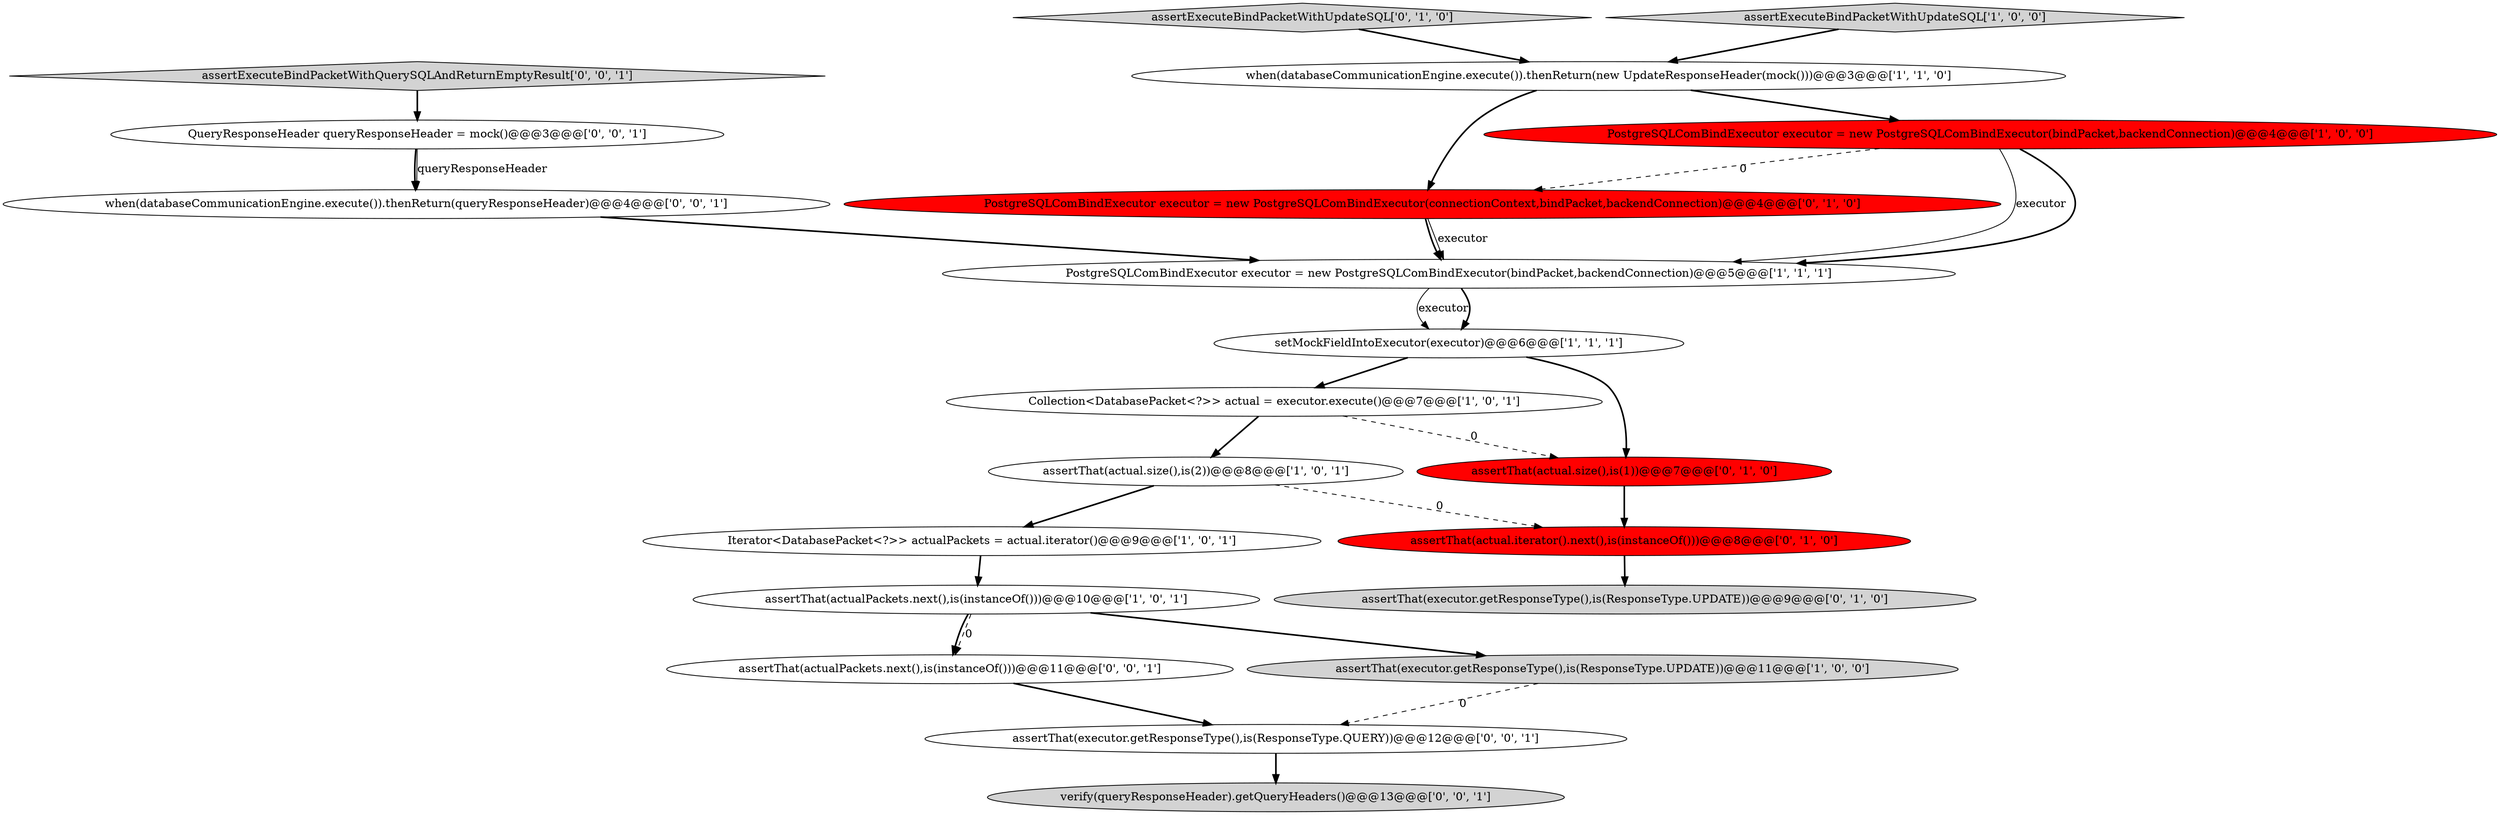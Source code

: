 digraph {
14 [style = filled, label = "assertThat(executor.getResponseType(),is(ResponseType.UPDATE))@@@9@@@['0', '1', '0']", fillcolor = lightgray, shape = ellipse image = "AAA0AAABBB2BBB"];
0 [style = filled, label = "when(databaseCommunicationEngine.execute()).thenReturn(new UpdateResponseHeader(mock()))@@@3@@@['1', '1', '0']", fillcolor = white, shape = ellipse image = "AAA0AAABBB1BBB"];
3 [style = filled, label = "Collection<DatabasePacket<?>> actual = executor.execute()@@@7@@@['1', '0', '1']", fillcolor = white, shape = ellipse image = "AAA0AAABBB1BBB"];
20 [style = filled, label = "assertThat(executor.getResponseType(),is(ResponseType.QUERY))@@@12@@@['0', '0', '1']", fillcolor = white, shape = ellipse image = "AAA0AAABBB3BBB"];
17 [style = filled, label = "assertThat(actualPackets.next(),is(instanceOf()))@@@11@@@['0', '0', '1']", fillcolor = white, shape = ellipse image = "AAA0AAABBB3BBB"];
19 [style = filled, label = "assertExecuteBindPacketWithQuerySQLAndReturnEmptyResult['0', '0', '1']", fillcolor = lightgray, shape = diamond image = "AAA0AAABBB3BBB"];
10 [style = filled, label = "assertExecuteBindPacketWithUpdateSQL['0', '1', '0']", fillcolor = lightgray, shape = diamond image = "AAA0AAABBB2BBB"];
18 [style = filled, label = "when(databaseCommunicationEngine.execute()).thenReturn(queryResponseHeader)@@@4@@@['0', '0', '1']", fillcolor = white, shape = ellipse image = "AAA0AAABBB3BBB"];
6 [style = filled, label = "assertThat(actual.size(),is(2))@@@8@@@['1', '0', '1']", fillcolor = white, shape = ellipse image = "AAA0AAABBB1BBB"];
15 [style = filled, label = "verify(queryResponseHeader).getQueryHeaders()@@@13@@@['0', '0', '1']", fillcolor = lightgray, shape = ellipse image = "AAA0AAABBB3BBB"];
8 [style = filled, label = "assertThat(executor.getResponseType(),is(ResponseType.UPDATE))@@@11@@@['1', '0', '0']", fillcolor = lightgray, shape = ellipse image = "AAA0AAABBB1BBB"];
7 [style = filled, label = "assertThat(actualPackets.next(),is(instanceOf()))@@@10@@@['1', '0', '1']", fillcolor = white, shape = ellipse image = "AAA0AAABBB1BBB"];
1 [style = filled, label = "PostgreSQLComBindExecutor executor = new PostgreSQLComBindExecutor(bindPacket,backendConnection)@@@4@@@['1', '0', '0']", fillcolor = red, shape = ellipse image = "AAA1AAABBB1BBB"];
13 [style = filled, label = "PostgreSQLComBindExecutor executor = new PostgreSQLComBindExecutor(connectionContext,bindPacket,backendConnection)@@@4@@@['0', '1', '0']", fillcolor = red, shape = ellipse image = "AAA1AAABBB2BBB"];
9 [style = filled, label = "Iterator<DatabasePacket<?>> actualPackets = actual.iterator()@@@9@@@['1', '0', '1']", fillcolor = white, shape = ellipse image = "AAA0AAABBB1BBB"];
11 [style = filled, label = "assertThat(actual.size(),is(1))@@@7@@@['0', '1', '0']", fillcolor = red, shape = ellipse image = "AAA1AAABBB2BBB"];
5 [style = filled, label = "setMockFieldIntoExecutor(executor)@@@6@@@['1', '1', '1']", fillcolor = white, shape = ellipse image = "AAA0AAABBB1BBB"];
2 [style = filled, label = "PostgreSQLComBindExecutor executor = new PostgreSQLComBindExecutor(bindPacket,backendConnection)@@@5@@@['1', '1', '1']", fillcolor = white, shape = ellipse image = "AAA0AAABBB1BBB"];
12 [style = filled, label = "assertThat(actual.iterator().next(),is(instanceOf()))@@@8@@@['0', '1', '0']", fillcolor = red, shape = ellipse image = "AAA1AAABBB2BBB"];
16 [style = filled, label = "QueryResponseHeader queryResponseHeader = mock()@@@3@@@['0', '0', '1']", fillcolor = white, shape = ellipse image = "AAA0AAABBB3BBB"];
4 [style = filled, label = "assertExecuteBindPacketWithUpdateSQL['1', '0', '0']", fillcolor = lightgray, shape = diamond image = "AAA0AAABBB1BBB"];
5->3 [style = bold, label=""];
16->18 [style = bold, label=""];
7->17 [style = bold, label=""];
0->13 [style = bold, label=""];
7->17 [style = dashed, label="0"];
8->20 [style = dashed, label="0"];
3->6 [style = bold, label=""];
11->12 [style = bold, label=""];
18->2 [style = bold, label=""];
9->7 [style = bold, label=""];
7->8 [style = bold, label=""];
1->2 [style = solid, label="executor"];
4->0 [style = bold, label=""];
19->16 [style = bold, label=""];
13->2 [style = solid, label="executor"];
1->13 [style = dashed, label="0"];
6->12 [style = dashed, label="0"];
16->18 [style = solid, label="queryResponseHeader"];
0->1 [style = bold, label=""];
10->0 [style = bold, label=""];
12->14 [style = bold, label=""];
13->2 [style = bold, label=""];
1->2 [style = bold, label=""];
5->11 [style = bold, label=""];
6->9 [style = bold, label=""];
20->15 [style = bold, label=""];
2->5 [style = solid, label="executor"];
3->11 [style = dashed, label="0"];
2->5 [style = bold, label=""];
17->20 [style = bold, label=""];
}
